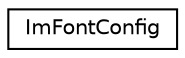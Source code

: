 digraph "Graphical Class Hierarchy"
{
  edge [fontname="Helvetica",fontsize="10",labelfontname="Helvetica",labelfontsize="10"];
  node [fontname="Helvetica",fontsize="10",shape=record];
  rankdir="LR";
  Node0 [label="ImFontConfig",height=0.2,width=0.4,color="black", fillcolor="white", style="filled",URL="$structImFontConfig.html"];
}
